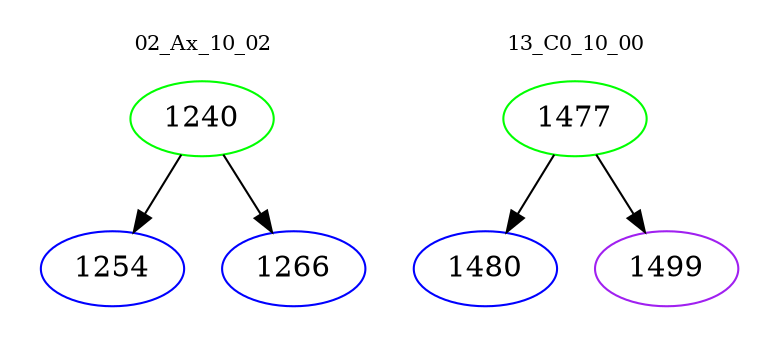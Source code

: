 digraph{
subgraph cluster_0 {
color = white
label = "02_Ax_10_02";
fontsize=10;
T0_1240 [label="1240", color="green"]
T0_1240 -> T0_1254 [color="black"]
T0_1254 [label="1254", color="blue"]
T0_1240 -> T0_1266 [color="black"]
T0_1266 [label="1266", color="blue"]
}
subgraph cluster_1 {
color = white
label = "13_C0_10_00";
fontsize=10;
T1_1477 [label="1477", color="green"]
T1_1477 -> T1_1480 [color="black"]
T1_1480 [label="1480", color="blue"]
T1_1477 -> T1_1499 [color="black"]
T1_1499 [label="1499", color="purple"]
}
}
